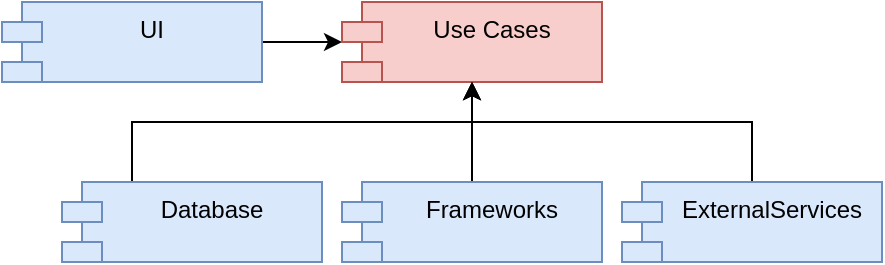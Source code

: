<mxfile version="26.1.0">
  <diagram name="Page-1" id="Da6mOLrmvt9eCXJ0VtMz">
    <mxGraphModel dx="607" dy="545" grid="1" gridSize="10" guides="1" tooltips="1" connect="1" arrows="1" fold="1" page="1" pageScale="1" pageWidth="850" pageHeight="1100" math="0" shadow="0">
      <root>
        <mxCell id="0" />
        <mxCell id="1" parent="0" />
        <mxCell id="pd2klwhiELyRiXsAGR-2-5" style="rounded=0;orthogonalLoop=1;jettySize=auto;html=1;" edge="1" parent="1" source="pd2klwhiELyRiXsAGR-2-6" target="pd2klwhiELyRiXsAGR-2-7">
          <mxGeometry relative="1" as="geometry" />
        </mxCell>
        <mxCell id="pd2klwhiELyRiXsAGR-2-6" value="UI" style="shape=module;align=left;spacingLeft=20;align=center;verticalAlign=top;whiteSpace=wrap;html=1;fillColor=#dae8fc;strokeColor=#6c8ebf;" vertex="1" parent="1">
          <mxGeometry x="330" y="40" width="130" height="40" as="geometry" />
        </mxCell>
        <mxCell id="pd2klwhiELyRiXsAGR-2-7" value="Use Cases" style="shape=module;align=left;spacingLeft=20;align=center;verticalAlign=top;whiteSpace=wrap;html=1;fillColor=#f8cecc;strokeColor=#b85450;" vertex="1" parent="1">
          <mxGeometry x="500" y="40" width="130" height="40" as="geometry" />
        </mxCell>
        <mxCell id="pd2klwhiELyRiXsAGR-2-8" style="edgeStyle=orthogonalEdgeStyle;rounded=0;orthogonalLoop=1;jettySize=auto;html=1;entryX=0.5;entryY=1;entryDx=0;entryDy=0;" edge="1" parent="1" source="pd2klwhiELyRiXsAGR-2-9" target="pd2klwhiELyRiXsAGR-2-7">
          <mxGeometry relative="1" as="geometry">
            <Array as="points">
              <mxPoint x="395" y="100" />
              <mxPoint x="565" y="100" />
            </Array>
          </mxGeometry>
        </mxCell>
        <mxCell id="pd2klwhiELyRiXsAGR-2-9" value="Database" style="shape=module;align=left;spacingLeft=20;align=center;verticalAlign=top;whiteSpace=wrap;html=1;fillColor=#dae8fc;strokeColor=#6c8ebf;" vertex="1" parent="1">
          <mxGeometry x="360" y="130" width="130" height="40" as="geometry" />
        </mxCell>
        <mxCell id="pd2klwhiELyRiXsAGR-2-12" style="edgeStyle=orthogonalEdgeStyle;rounded=0;orthogonalLoop=1;jettySize=auto;html=1;" edge="1" parent="1" source="pd2klwhiELyRiXsAGR-2-10">
          <mxGeometry relative="1" as="geometry">
            <mxPoint x="565" y="80" as="targetPoint" />
          </mxGeometry>
        </mxCell>
        <mxCell id="pd2klwhiELyRiXsAGR-2-10" value="Frameworks" style="shape=module;align=left;spacingLeft=20;align=center;verticalAlign=top;whiteSpace=wrap;html=1;fillColor=#dae8fc;strokeColor=#6c8ebf;" vertex="1" parent="1">
          <mxGeometry x="500" y="130" width="130" height="40" as="geometry" />
        </mxCell>
        <mxCell id="pd2klwhiELyRiXsAGR-2-13" style="edgeStyle=orthogonalEdgeStyle;rounded=0;orthogonalLoop=1;jettySize=auto;html=1;entryX=0.5;entryY=1;entryDx=0;entryDy=0;" edge="1" parent="1" source="pd2klwhiELyRiXsAGR-2-11" target="pd2klwhiELyRiXsAGR-2-7">
          <mxGeometry relative="1" as="geometry">
            <Array as="points">
              <mxPoint x="705" y="100" />
              <mxPoint x="565" y="100" />
            </Array>
          </mxGeometry>
        </mxCell>
        <mxCell id="pd2klwhiELyRiXsAGR-2-11" value="ExternalServices" style="shape=module;align=left;spacingLeft=20;align=center;verticalAlign=top;whiteSpace=wrap;html=1;fillColor=#dae8fc;strokeColor=#6c8ebf;" vertex="1" parent="1">
          <mxGeometry x="640" y="130" width="130" height="40" as="geometry" />
        </mxCell>
      </root>
    </mxGraphModel>
  </diagram>
</mxfile>
